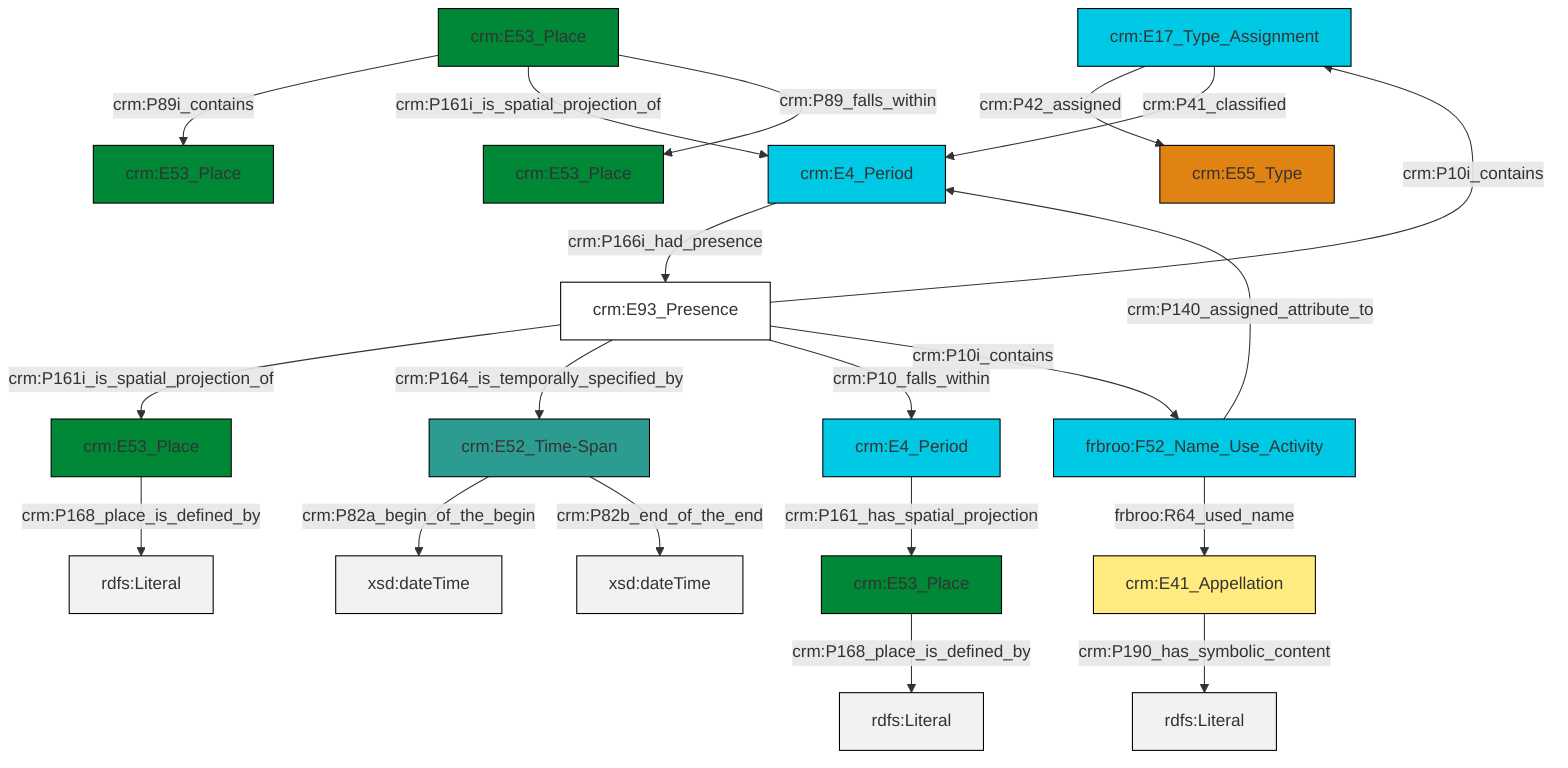 graph TD
classDef Literal fill:#f2f2f2,stroke:#000000;
classDef CRM_Entity fill:#FFFFFF,stroke:#000000;
classDef Temporal_Entity fill:#00C9E6, stroke:#000000;
classDef Type fill:#E18312, stroke:#000000;
classDef Time-Span fill:#2C9C91, stroke:#000000;
classDef Appellation fill:#FFEB7F, stroke:#000000;
classDef Place fill:#008836, stroke:#000000;
classDef Persistent_Item fill:#B266B2, stroke:#000000;
classDef Conceptual_Object fill:#FFD700, stroke:#000000;
classDef Physical_Thing fill:#D2B48C, stroke:#000000;
classDef Actor fill:#f58aad, stroke:#000000;
classDef PC_Classes fill:#4ce600, stroke:#000000;
classDef Multi fill:#cccccc,stroke:#000000;

0["crm:E17_Type_Assignment"]:::Temporal_Entity -->|crm:P42_assigned| 1["crm:E55_Type"]:::Type
2["crm:E93_Presence"]:::CRM_Entity -->|crm:P161i_is_spatial_projection_of| 3["crm:E53_Place"]:::Place
3["crm:E53_Place"]:::Place -->|crm:P168_place_is_defined_by| 4[rdfs:Literal]:::Literal
2["crm:E93_Presence"]:::CRM_Entity -->|crm:P164_is_temporally_specified_by| 5["crm:E52_Time-Span"]:::Time-Span
6["crm:E53_Place"]:::Place -->|crm:P89i_contains| 7["crm:E53_Place"]:::Place
8["crm:E4_Period"]:::Temporal_Entity -->|crm:P166i_had_presence| 2["crm:E93_Presence"]:::CRM_Entity
6["crm:E53_Place"]:::Place -->|crm:P161i_is_spatial_projection_of| 8["crm:E4_Period"]:::Temporal_Entity
2["crm:E93_Presence"]:::CRM_Entity -->|crm:P10_falls_within| 13["crm:E4_Period"]:::Temporal_Entity
6["crm:E53_Place"]:::Place -->|crm:P89_falls_within| 14["crm:E53_Place"]:::Place
2["crm:E93_Presence"]:::CRM_Entity -->|crm:P10i_contains| 0["crm:E17_Type_Assignment"]:::Temporal_Entity
5["crm:E52_Time-Span"]:::Time-Span -->|crm:P82a_begin_of_the_begin| 22[xsd:dateTime]:::Literal
11["frbroo:F52_Name_Use_Activity"]:::Temporal_Entity -->|crm:P140_assigned_attribute_to| 8["crm:E4_Period"]:::Temporal_Entity
11["frbroo:F52_Name_Use_Activity"]:::Temporal_Entity -->|frbroo:R64_used_name| 23["crm:E41_Appellation"]:::Appellation
23["crm:E41_Appellation"]:::Appellation -->|crm:P190_has_symbolic_content| 25[rdfs:Literal]:::Literal
0["crm:E17_Type_Assignment"]:::Temporal_Entity -->|crm:P41_classified| 8["crm:E4_Period"]:::Temporal_Entity
16["crm:E53_Place"]:::Place -->|crm:P168_place_is_defined_by| 26[rdfs:Literal]:::Literal
2["crm:E93_Presence"]:::CRM_Entity -->|crm:P10i_contains| 11["frbroo:F52_Name_Use_Activity"]:::Temporal_Entity
13["crm:E4_Period"]:::Temporal_Entity -->|crm:P161_has_spatial_projection| 16["crm:E53_Place"]:::Place
5["crm:E52_Time-Span"]:::Time-Span -->|crm:P82b_end_of_the_end| 30[xsd:dateTime]:::Literal